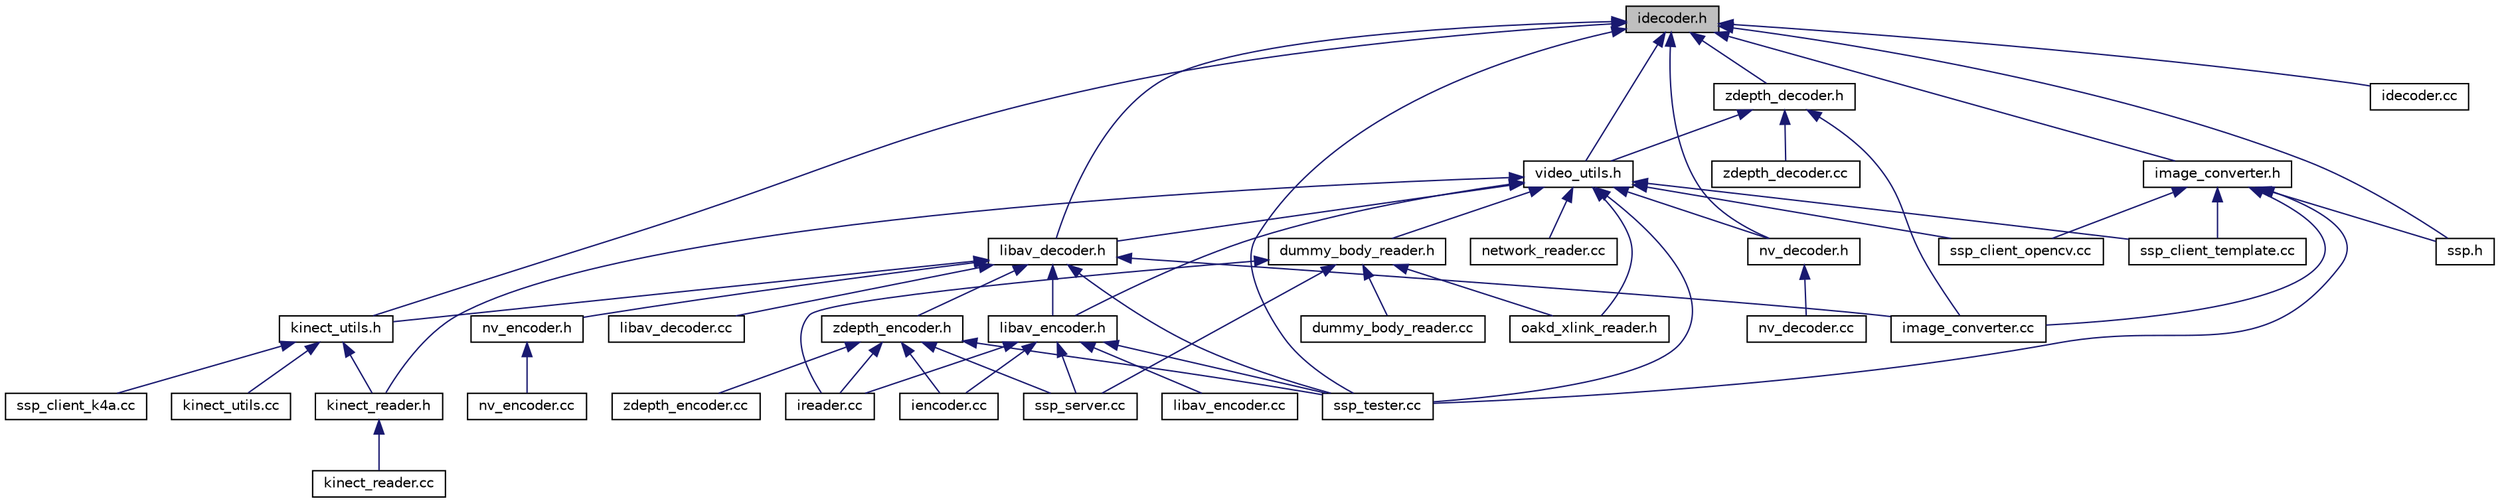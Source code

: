 digraph "idecoder.h"
{
 // LATEX_PDF_SIZE
  edge [fontname="Helvetica",fontsize="10",labelfontname="Helvetica",labelfontsize="10"];
  node [fontname="Helvetica",fontsize="10",shape=record];
  Node1 [label="idecoder.h",height=0.2,width=0.4,color="black", fillcolor="grey75", style="filled", fontcolor="black",tooltip="Frame decoder interface."];
  Node1 -> Node2 [dir="back",color="midnightblue",fontsize="10",style="solid",fontname="Helvetica"];
  Node2 [label="video_utils.h",height=0.2,width=0.4,color="black", fillcolor="white", style="filled",URL="$video__utils_8h.html",tooltip="Video utilities."];
  Node2 -> Node3 [dir="back",color="midnightblue",fontsize="10",style="solid",fontname="Helvetica"];
  Node3 [label="libav_decoder.h",height=0.2,width=0.4,color="black", fillcolor="white", style="filled",URL="$libav__decoder_8h.html",tooltip="Jpeg/Mpeg decoder."];
  Node3 -> Node4 [dir="back",color="midnightblue",fontsize="10",style="solid",fontname="Helvetica"];
  Node4 [label="kinect_utils.h",height=0.2,width=0.4,color="black", fillcolor="white", style="filled",URL="$kinect__utils_8h.html",tooltip="Utils for Kinect RT integration."];
  Node4 -> Node5 [dir="back",color="midnightblue",fontsize="10",style="solid",fontname="Helvetica"];
  Node5 [label="ssp_client_k4a.cc",height=0.2,width=0.4,color="black", fillcolor="white", style="filled",URL="$ssp__client__k4a_8cc.html",tooltip="SSP client with lib k4a."];
  Node4 -> Node6 [dir="back",color="midnightblue",fontsize="10",style="solid",fontname="Helvetica"];
  Node6 [label="kinect_reader.h",height=0.2,width=0.4,color="black", fillcolor="white", style="filled",URL="$kinect__reader_8h.html",tooltip="Kinect driver."];
  Node6 -> Node7 [dir="back",color="midnightblue",fontsize="10",style="solid",fontname="Helvetica"];
  Node7 [label="kinect_reader.cc",height=0.2,width=0.4,color="black", fillcolor="white", style="filled",URL="$kinect__reader_8cc.html",tooltip="Kinect driver."];
  Node4 -> Node8 [dir="back",color="midnightblue",fontsize="10",style="solid",fontname="Helvetica"];
  Node8 [label="kinect_utils.cc",height=0.2,width=0.4,color="black", fillcolor="white", style="filled",URL="$kinect__utils_8cc.html",tooltip="Utils for Kinect RT integration."];
  Node3 -> Node9 [dir="back",color="midnightblue",fontsize="10",style="solid",fontname="Helvetica"];
  Node9 [label="libav_decoder.cc",height=0.2,width=0.4,color="black", fillcolor="white", style="filled",URL="$libav__decoder_8cc.html",tooltip="Jpeg/Mpeg decoder."];
  Node3 -> Node10 [dir="back",color="midnightblue",fontsize="10",style="solid",fontname="Helvetica"];
  Node10 [label="libav_encoder.h",height=0.2,width=0.4,color="black", fillcolor="white", style="filled",URL="$libav__encoder_8h.html",tooltip="Jpeg/Mpeg encoder."];
  Node10 -> Node11 [dir="back",color="midnightblue",fontsize="10",style="solid",fontname="Helvetica"];
  Node11 [label="iencoder.cc",height=0.2,width=0.4,color="black", fillcolor="white", style="filled",URL="$iencoder_8cc.html",tooltip="IEncoder factory."];
  Node10 -> Node12 [dir="back",color="midnightblue",fontsize="10",style="solid",fontname="Helvetica"];
  Node12 [label="libav_encoder.cc",height=0.2,width=0.4,color="black", fillcolor="white", style="filled",URL="$libav__encoder_8cc.html",tooltip="Jpef/Mpeg encoder."];
  Node10 -> Node13 [dir="back",color="midnightblue",fontsize="10",style="solid",fontname="Helvetica"];
  Node13 [label="ireader.cc",height=0.2,width=0.4,color="black", fillcolor="white", style="filled",URL="$ireader_8cc.html",tooltip="IReader factory."];
  Node10 -> Node14 [dir="back",color="midnightblue",fontsize="10",style="solid",fontname="Helvetica"];
  Node14 [label="ssp_server.cc",height=0.2,width=0.4,color="black", fillcolor="white", style="filled",URL="$ssp__server_8cc.html",tooltip="SSP, server side."];
  Node10 -> Node15 [dir="back",color="midnightblue",fontsize="10",style="solid",fontname="Helvetica"];
  Node15 [label="ssp_tester.cc",height=0.2,width=0.4,color="black", fillcolor="white", style="filled",URL="$ssp__tester_8cc.html",tooltip="SSP test program."];
  Node3 -> Node16 [dir="back",color="midnightblue",fontsize="10",style="solid",fontname="Helvetica"];
  Node16 [label="zdepth_encoder.h",height=0.2,width=0.4,color="black", fillcolor="white", style="filled",URL="$zdepth__encoder_8h.html",tooltip="encoder"];
  Node16 -> Node11 [dir="back",color="midnightblue",fontsize="10",style="solid",fontname="Helvetica"];
  Node16 -> Node17 [dir="back",color="midnightblue",fontsize="10",style="solid",fontname="Helvetica"];
  Node17 [label="zdepth_encoder.cc",height=0.2,width=0.4,color="black", fillcolor="white", style="filled",URL="$zdepth__encoder_8cc.html",tooltip="ZDepth encoder."];
  Node16 -> Node13 [dir="back",color="midnightblue",fontsize="10",style="solid",fontname="Helvetica"];
  Node16 -> Node14 [dir="back",color="midnightblue",fontsize="10",style="solid",fontname="Helvetica"];
  Node16 -> Node15 [dir="back",color="midnightblue",fontsize="10",style="solid",fontname="Helvetica"];
  Node3 -> Node18 [dir="back",color="midnightblue",fontsize="10",style="solid",fontname="Helvetica"];
  Node18 [label="nv_encoder.h",height=0.2,width=0.4,color="black", fillcolor="white", style="filled",URL="$nv__encoder_8h.html",tooltip="NvPipe encoder."];
  Node18 -> Node19 [dir="back",color="midnightblue",fontsize="10",style="solid",fontname="Helvetica"];
  Node19 [label="nv_encoder.cc",height=0.2,width=0.4,color="black", fillcolor="white", style="filled",URL="$nv__encoder_8cc.html",tooltip="NvPipe encoder."];
  Node3 -> Node15 [dir="back",color="midnightblue",fontsize="10",style="solid",fontname="Helvetica"];
  Node3 -> Node20 [dir="back",color="midnightblue",fontsize="10",style="solid",fontname="Helvetica"];
  Node20 [label="image_converter.cc",height=0.2,width=0.4,color="black", fillcolor="white", style="filled",URL="$image__converter_8cc.html",tooltip="Image converter from frame struct to opencv image."];
  Node2 -> Node21 [dir="back",color="midnightblue",fontsize="10",style="solid",fontname="Helvetica"];
  Node21 [label="ssp_client_opencv.cc",height=0.2,width=0.4,color="black", fillcolor="white", style="filled",URL="$ssp__client__opencv_8cc.html",tooltip="OpenCV based ssp client client."];
  Node2 -> Node22 [dir="back",color="midnightblue",fontsize="10",style="solid",fontname="Helvetica"];
  Node22 [label="ssp_client_template.cc",height=0.2,width=0.4,color="black", fillcolor="white", style="filled",URL="$ssp__client__template_8cc.html",tooltip="Template for an SSP client."];
  Node2 -> Node23 [dir="back",color="midnightblue",fontsize="10",style="solid",fontname="Helvetica"];
  Node23 [label="nv_decoder.h",height=0.2,width=0.4,color="black", fillcolor="white", style="filled",URL="$nv__decoder_8h.html",tooltip="NvPipe decoder."];
  Node23 -> Node24 [dir="back",color="midnightblue",fontsize="10",style="solid",fontname="Helvetica"];
  Node24 [label="nv_decoder.cc",height=0.2,width=0.4,color="black", fillcolor="white", style="filled",URL="$nv__decoder_8cc.html",tooltip="NvPipe decoder."];
  Node2 -> Node10 [dir="back",color="midnightblue",fontsize="10",style="solid",fontname="Helvetica"];
  Node2 -> Node25 [dir="back",color="midnightblue",fontsize="10",style="solid",fontname="Helvetica"];
  Node25 [label="dummy_body_reader.h",height=0.2,width=0.4,color="black", fillcolor="white", style="filled",URL="$dummy__body__reader_8h.html",tooltip="Dumy Body Reader."];
  Node25 -> Node26 [dir="back",color="midnightblue",fontsize="10",style="solid",fontname="Helvetica"];
  Node26 [label="dummy_body_reader.cc",height=0.2,width=0.4,color="black", fillcolor="white", style="filled",URL="$dummy__body__reader_8cc.html",tooltip="Dumy Body Reader."];
  Node25 -> Node13 [dir="back",color="midnightblue",fontsize="10",style="solid",fontname="Helvetica"];
  Node25 -> Node27 [dir="back",color="midnightblue",fontsize="10",style="solid",fontname="Helvetica"];
  Node27 [label="oakd_xlink_reader.h",height=0.2,width=0.4,color="black", fillcolor="white", style="filled",URL="$oakd__xlink__reader_8h_source.html",tooltip=" "];
  Node25 -> Node14 [dir="back",color="midnightblue",fontsize="10",style="solid",fontname="Helvetica"];
  Node2 -> Node6 [dir="back",color="midnightblue",fontsize="10",style="solid",fontname="Helvetica"];
  Node2 -> Node28 [dir="back",color="midnightblue",fontsize="10",style="solid",fontname="Helvetica"];
  Node28 [label="network_reader.cc",height=0.2,width=0.4,color="black", fillcolor="white", style="filled",URL="$network__reader_8cc.html",tooltip="Network reader."];
  Node2 -> Node27 [dir="back",color="midnightblue",fontsize="10",style="solid",fontname="Helvetica"];
  Node2 -> Node15 [dir="back",color="midnightblue",fontsize="10",style="solid",fontname="Helvetica"];
  Node1 -> Node29 [dir="back",color="midnightblue",fontsize="10",style="solid",fontname="Helvetica"];
  Node29 [label="zdepth_decoder.h",height=0.2,width=0.4,color="black", fillcolor="white", style="filled",URL="$zdepth__decoder_8h.html",tooltip="ZDepth decoder."];
  Node29 -> Node2 [dir="back",color="midnightblue",fontsize="10",style="solid",fontname="Helvetica"];
  Node29 -> Node30 [dir="back",color="midnightblue",fontsize="10",style="solid",fontname="Helvetica"];
  Node30 [label="zdepth_decoder.cc",height=0.2,width=0.4,color="black", fillcolor="white", style="filled",URL="$zdepth__decoder_8cc.html",tooltip="ZDepth decoder."];
  Node29 -> Node20 [dir="back",color="midnightblue",fontsize="10",style="solid",fontname="Helvetica"];
  Node1 -> Node31 [dir="back",color="midnightblue",fontsize="10",style="solid",fontname="Helvetica"];
  Node31 [label="image_converter.h",height=0.2,width=0.4,color="black", fillcolor="white", style="filled",URL="$utils_2image__converter_8h.html",tooltip="Image converter from frame struct to opencv."];
  Node31 -> Node21 [dir="back",color="midnightblue",fontsize="10",style="solid",fontname="Helvetica"];
  Node31 -> Node22 [dir="back",color="midnightblue",fontsize="10",style="solid",fontname="Helvetica"];
  Node31 -> Node32 [dir="back",color="midnightblue",fontsize="10",style="solid",fontname="Helvetica"];
  Node32 [label="ssp.h",height=0.2,width=0.4,color="black", fillcolor="white", style="filled",URL="$ssp_8h.html",tooltip=" "];
  Node31 -> Node15 [dir="back",color="midnightblue",fontsize="10",style="solid",fontname="Helvetica"];
  Node31 -> Node20 [dir="back",color="midnightblue",fontsize="10",style="solid",fontname="Helvetica"];
  Node1 -> Node4 [dir="back",color="midnightblue",fontsize="10",style="solid",fontname="Helvetica"];
  Node1 -> Node3 [dir="back",color="midnightblue",fontsize="10",style="solid",fontname="Helvetica"];
  Node1 -> Node33 [dir="back",color="midnightblue",fontsize="10",style="solid",fontname="Helvetica"];
  Node33 [label="idecoder.cc",height=0.2,width=0.4,color="black", fillcolor="white", style="filled",URL="$idecoder_8cc.html",tooltip="IDecoder factory."];
  Node1 -> Node23 [dir="back",color="midnightblue",fontsize="10",style="solid",fontname="Helvetica"];
  Node1 -> Node32 [dir="back",color="midnightblue",fontsize="10",style="solid",fontname="Helvetica"];
  Node1 -> Node15 [dir="back",color="midnightblue",fontsize="10",style="solid",fontname="Helvetica"];
}
